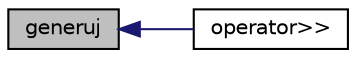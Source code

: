 digraph G
{
  edge [fontname="Helvetica",fontsize="10",labelfontname="Helvetica",labelfontsize="10"];
  node [fontname="Helvetica",fontsize="10",shape=record];
  rankdir="LR";
  Node1 [label="generuj",height=0.2,width=0.4,color="black", fillcolor="grey75", style="filled" fontcolor="black"];
  Node1 -> Node2 [dir="back",color="midnightblue",fontsize="10",style="solid"];
  Node2 [label="operator\>\>",height=0.2,width=0.4,color="black", fillcolor="white", style="filled",URL="$element_8cpp.html#a8be72918ea09f8db5ff358c92daa8b60"];
}
